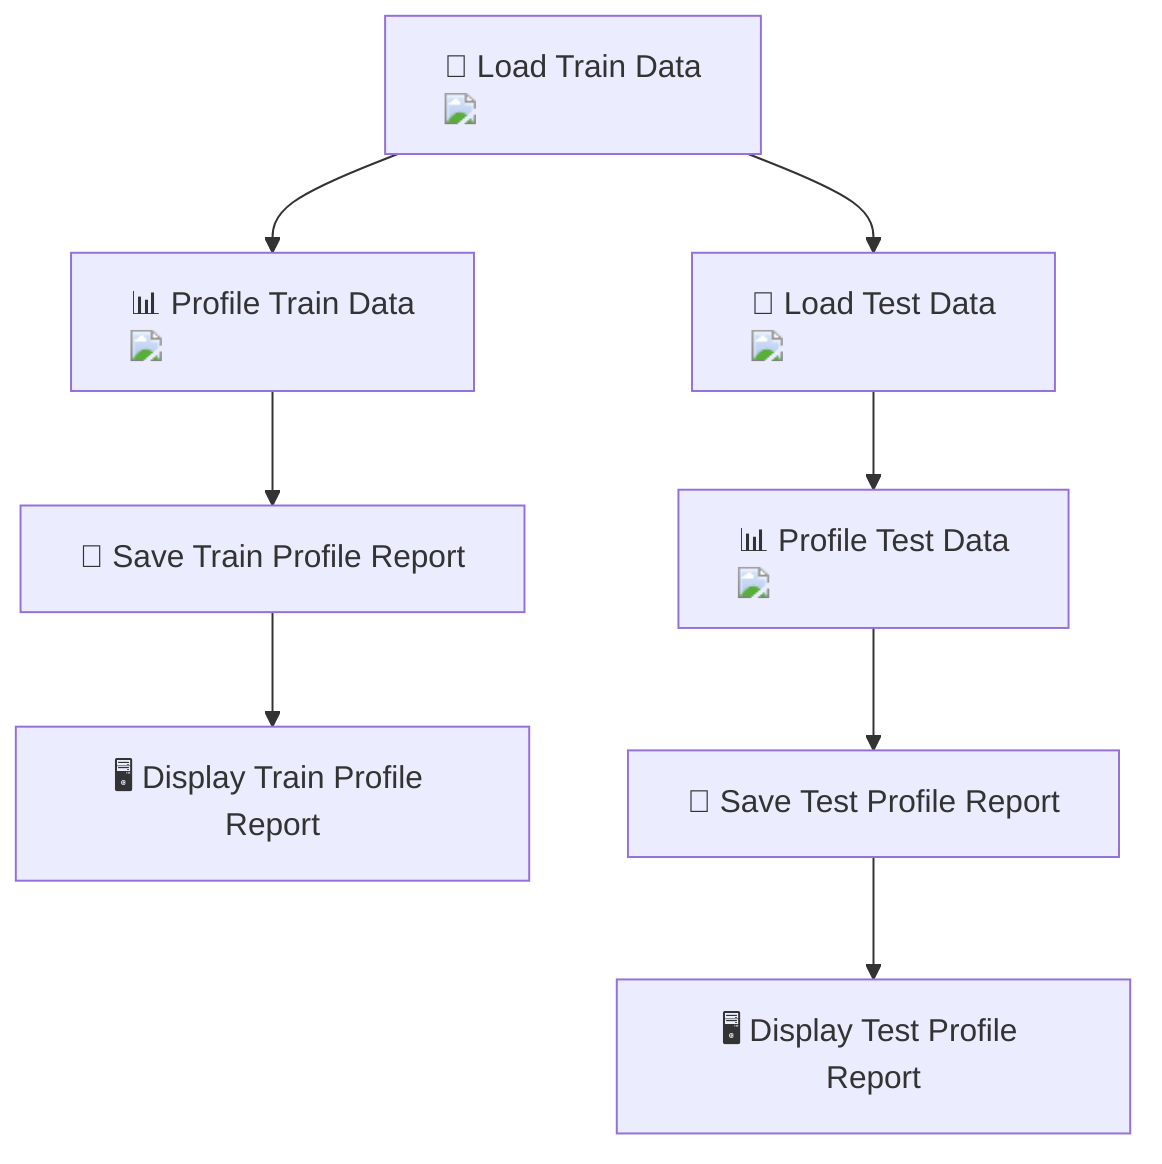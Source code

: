 graph TD;
    A["📂 Load Train Data <img src='file.svg'/>"] --> B["📊 Profile Train Data <img src='table.svg'/>"];
    B --> C["💾 Save Train Profile Report"];
    C --> D["🖥️ Display Train Profile Report"];
    A --> E["📂 Load Test Data <img src='file.svg'/>"];
    E --> F["📊 Profile Test Data <img src='table.svg'/>"];
    F --> G["💾 Save Test Profile Report"];
    G --> H["🖥️ Display Test Profile Report"];